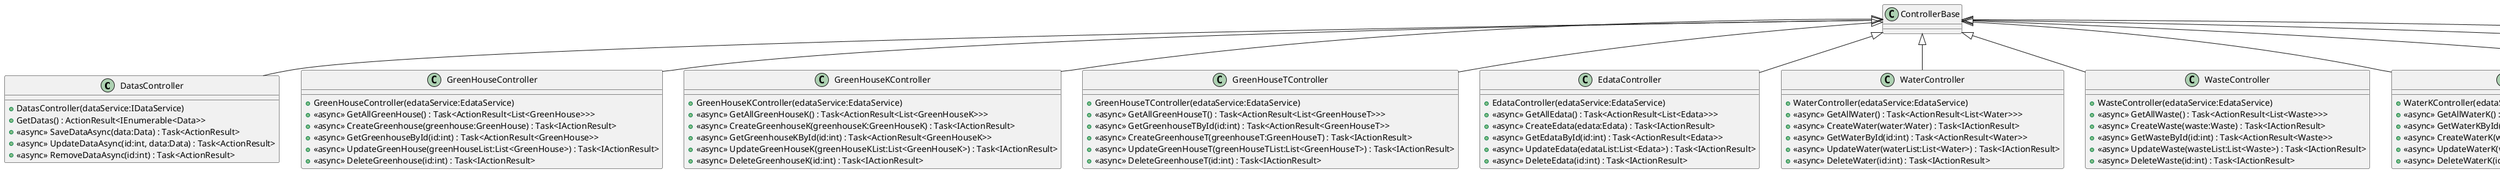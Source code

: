 @startuml
class DatasController {
    + DatasController(dataService:IDataService)
    + GetDatas() : ActionResult<IEnumerable<Data>>
    + <<async>> SaveDataAsync(data:Data) : Task<ActionResult>
    + <<async>> UpdateDataAsync(id:int, data:Data) : Task<ActionResult>
    + <<async>> RemoveDataAsync(id:int) : Task<ActionResult>
}
class GreenHouseController {
    + GreenHouseController(edataService:EdataService)
    + <<async>> GetAllGreenHouse() : Task<ActionResult<List<GreenHouse>>>
    + <<async>> CreateGreenhouse(greenhouse:GreenHouse) : Task<IActionResult>
    + <<async>> GetGreenhouseById(id:int) : Task<ActionResult<GreenHouse>>
    + <<async>> UpdateGreenHouse(greenHouseList:List<GreenHouse>) : Task<IActionResult>
    + <<async>> DeleteGreenhouse(id:int) : Task<IActionResult>
}
class GreenHouseKController {
    + GreenHouseKController(edataService:EdataService)
    + <<async>> GetAllGreenHouseK() : Task<ActionResult<List<GreenHouseK>>>
    + <<async>> CreateGreenhouseK(greenhouseK:GreenHouseK) : Task<IActionResult>
    + <<async>> GetGreenhouseKById(id:int) : Task<ActionResult<GreenHouseK>>
    + <<async>> UpdateGreenHouseK(greenHouseKList:List<GreenHouseK>) : Task<IActionResult>
    + <<async>> DeleteGreenhouseK(id:int) : Task<IActionResult>
}
class GreenHouseTController {
    + GreenHouseTController(edataService:EdataService)
    + <<async>> GetAllGreenHouseT() : Task<ActionResult<List<GreenHouseT>>>
    + <<async>> GetGreenhouseTById(id:int) : Task<ActionResult<GreenHouseT>>
    + <<async>> CreateGreenhouseT(greenhouseT:GreenHouseT) : Task<IActionResult>
    + <<async>> UpdateGreenHouseT(greenHouseTList:List<GreenHouseT>) : Task<IActionResult>
    + <<async>> DeleteGreenhouseT(id:int) : Task<IActionResult>
}
class EdataController {
    + EdataController(edataService:EdataService)
    + <<async>> GetAllEdata() : Task<ActionResult<List<Edata>>>
    + <<async>> CreateEdata(edata:Edata) : Task<IActionResult>
    + <<async>> GetEdataById(id:int) : Task<ActionResult<Edata>>
    + <<async>> UpdateEdata(edataList:List<Edata>) : Task<IActionResult>
    + <<async>> DeleteEdata(id:int) : Task<IActionResult>
}
class WaterController {
    + WaterController(edataService:EdataService)
    + <<async>> GetAllWater() : Task<ActionResult<List<Water>>>
    + <<async>> CreateWater(water:Water) : Task<IActionResult>
    + <<async>> GetWaterById(id:int) : Task<ActionResult<Water>>
    + <<async>> UpdateWater(waterList:List<Water>) : Task<IActionResult>
    + <<async>> DeleteWater(id:int) : Task<IActionResult>
}
class WasteController {
    + WasteController(edataService:EdataService)
    + <<async>> GetAllWaste() : Task<ActionResult<List<Waste>>>
    + <<async>> CreateWaste(waste:Waste) : Task<IActionResult>
    + <<async>> GetWasteById(id:int) : Task<ActionResult<Waste>>
    + <<async>> UpdateWaste(wasteList:List<Waste>) : Task<IActionResult>
    + <<async>> DeleteWaste(id:int) : Task<IActionResult>
}
class WaterKController {
    + WaterKController(edataService:EdataService)
    + <<async>> GetAllWaterK() : Task<ActionResult<List<WaterK>>>
    + <<async>> GetWaterKById(id:int) : Task<ActionResult<WaterK>>
    + <<async>> CreateWaterK(waterK:WaterK) : Task<IActionResult>
    + <<async>> UpdateWaterK(waterKList:List<WaterK>) : Task<IActionResult>
    + <<async>> DeleteWaterK(id:int) : Task<IActionResult>
}
class EdataKController {
    + EdataKController(edataService:EdataService)
    + <<async>> GetAllEdataK() : Task<ActionResult<List<EdataK>>>
    + <<async>> GetEdataKById(id:int) : Task<ActionResult<EdataK>>
    + <<async>> CreateEdataK(edataK:EdataK) : Task<IActionResult>
    + <<async>> UpdateEdataK(edataKList:List<EdataK>) : Task<IActionResult>
    + <<async>> DeleteEdataK(id:int) : Task<IActionResult>
}
class WasteTController {
    + WasteTController(edataService:EdataService)
    + <<async>> GetAllWasteT() : Task<ActionResult<List<WasteT>>>
    + <<async>> GetWasteTById(id:int) : Task<ActionResult<WasteT>>
    + <<async>> CreateWasteT(wasteT:WasteT) : Task<IActionResult>
    + <<async>> UpdateWasteT(wasteTList:List<WasteT>) : Task<IActionResult>
    + <<async>> DeleteWasteT(id:int) : Task<IActionResult>
}
class WasteKController {
    + WasteKController(edataService:EdataService)
    + <<async>> GetAllWasteK() : Task<ActionResult<List<WasteK>>>
    + <<async>> GetWasteKById(id:int) : Task<ActionResult<WasteK>>
    + <<async>> CreateWasteK(wasteK:WasteK) : Task<IActionResult>
    + <<async>> UpdateWasteK(wasteKList:List<WasteK>) : Task<IActionResult>
    + <<async>> DeleteWasteK(id:int) : Task<IActionResult>
}
ControllerBase <|-- DatasController
ControllerBase <|-- GreenHouseController
ControllerBase <|-- GreenHouseKController
ControllerBase <|-- GreenHouseTController
ControllerBase <|-- EdataController
ControllerBase <|-- WaterController
ControllerBase <|-- WasteController
ControllerBase <|-- WaterKController
ControllerBase <|-- EdataKController
ControllerBase <|-- WasteTController
ControllerBase <|-- WasteKController
@enduml
